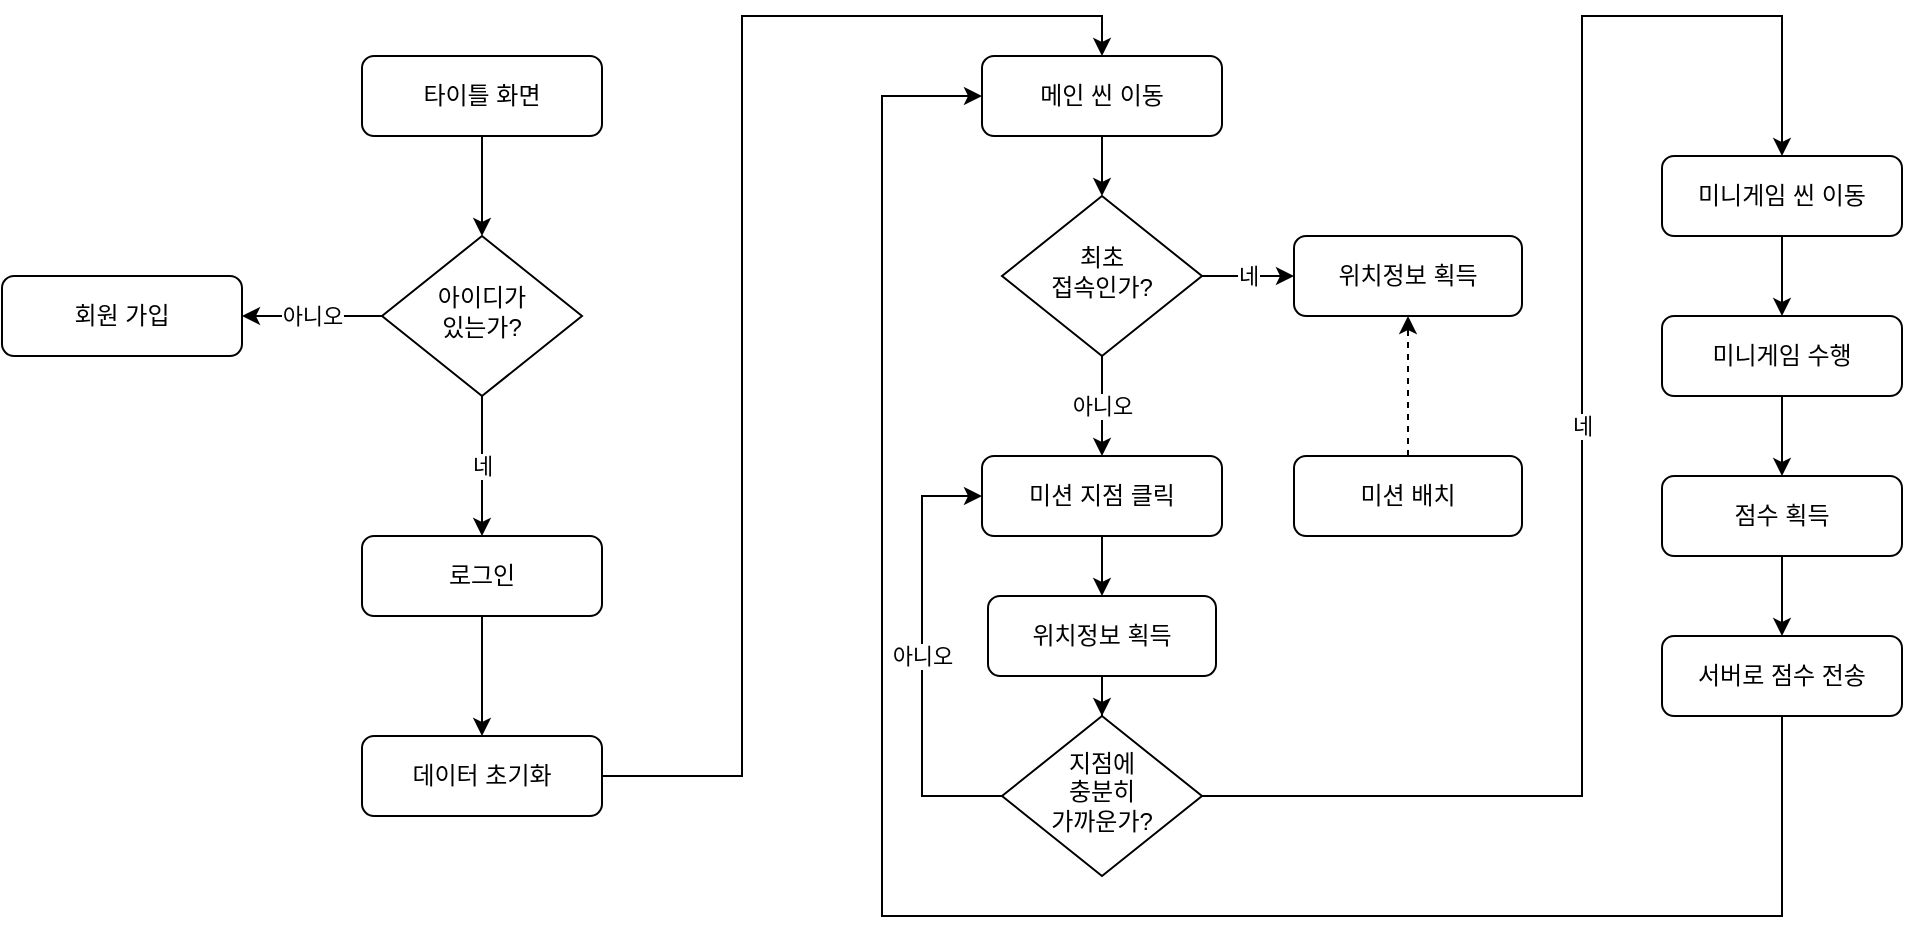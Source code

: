 <mxfile version="20.8.23" type="device"><diagram id="C5RBs43oDa-KdzZeNtuy" name="Page-1"><mxGraphModel dx="2261" dy="764" grid="1" gridSize="10" guides="1" tooltips="1" connect="1" arrows="1" fold="1" page="1" pageScale="1" pageWidth="827" pageHeight="1169" math="0" shadow="0"><root><mxCell id="WIyWlLk6GJQsqaUBKTNV-0"/><mxCell id="WIyWlLk6GJQsqaUBKTNV-1" parent="WIyWlLk6GJQsqaUBKTNV-0"/><mxCell id="o9d16WBS3Szr9IO4wiIO-7" style="edgeStyle=orthogonalEdgeStyle;rounded=0;orthogonalLoop=1;jettySize=auto;html=1;entryX=0.5;entryY=0;entryDx=0;entryDy=0;" edge="1" parent="WIyWlLk6GJQsqaUBKTNV-1" source="WIyWlLk6GJQsqaUBKTNV-3" target="WIyWlLk6GJQsqaUBKTNV-6"><mxGeometry relative="1" as="geometry"/></mxCell><mxCell id="WIyWlLk6GJQsqaUBKTNV-3" value="타이틀 화면" style="rounded=1;whiteSpace=wrap;html=1;fontSize=12;glass=0;strokeWidth=1;shadow=0;" parent="WIyWlLk6GJQsqaUBKTNV-1" vertex="1"><mxGeometry x="160" y="80" width="120" height="40" as="geometry"/></mxCell><mxCell id="o9d16WBS3Szr9IO4wiIO-3" value="네" style="edgeStyle=orthogonalEdgeStyle;rounded=0;orthogonalLoop=1;jettySize=auto;html=1;entryX=0.5;entryY=0;entryDx=0;entryDy=0;" edge="1" parent="WIyWlLk6GJQsqaUBKTNV-1" source="WIyWlLk6GJQsqaUBKTNV-6" target="o9d16WBS3Szr9IO4wiIO-1"><mxGeometry relative="1" as="geometry"/></mxCell><mxCell id="o9d16WBS3Szr9IO4wiIO-18" value="아니오" style="edgeStyle=orthogonalEdgeStyle;rounded=0;orthogonalLoop=1;jettySize=auto;html=1;entryX=1;entryY=0.5;entryDx=0;entryDy=0;" edge="1" parent="WIyWlLk6GJQsqaUBKTNV-1" source="WIyWlLk6GJQsqaUBKTNV-6" target="WIyWlLk6GJQsqaUBKTNV-7"><mxGeometry relative="1" as="geometry"/></mxCell><mxCell id="WIyWlLk6GJQsqaUBKTNV-6" value="아이디가&lt;br&gt;있는가?" style="rhombus;whiteSpace=wrap;html=1;shadow=0;fontFamily=Helvetica;fontSize=12;align=center;strokeWidth=1;spacing=6;spacingTop=-4;" parent="WIyWlLk6GJQsqaUBKTNV-1" vertex="1"><mxGeometry x="170" y="170" width="100" height="80" as="geometry"/></mxCell><mxCell id="WIyWlLk6GJQsqaUBKTNV-7" value="회원 가입" style="rounded=1;whiteSpace=wrap;html=1;fontSize=12;glass=0;strokeWidth=1;shadow=0;" parent="WIyWlLk6GJQsqaUBKTNV-1" vertex="1"><mxGeometry x="-20" y="190" width="120" height="40" as="geometry"/></mxCell><mxCell id="o9d16WBS3Szr9IO4wiIO-10" value="네" style="edgeStyle=orthogonalEdgeStyle;rounded=0;orthogonalLoop=1;jettySize=auto;html=1;entryX=0;entryY=0.5;entryDx=0;entryDy=0;" edge="1" parent="WIyWlLk6GJQsqaUBKTNV-1" source="WIyWlLk6GJQsqaUBKTNV-10" target="WIyWlLk6GJQsqaUBKTNV-12"><mxGeometry relative="1" as="geometry"/></mxCell><mxCell id="o9d16WBS3Szr9IO4wiIO-11" value="아니오" style="edgeStyle=orthogonalEdgeStyle;rounded=0;orthogonalLoop=1;jettySize=auto;html=1;entryX=0.5;entryY=0;entryDx=0;entryDy=0;" edge="1" parent="WIyWlLk6GJQsqaUBKTNV-1" source="WIyWlLk6GJQsqaUBKTNV-10" target="WIyWlLk6GJQsqaUBKTNV-11"><mxGeometry relative="1" as="geometry"/></mxCell><mxCell id="WIyWlLk6GJQsqaUBKTNV-10" value="최초&lt;br&gt;접속인가?" style="rhombus;whiteSpace=wrap;html=1;shadow=0;fontFamily=Helvetica;fontSize=12;align=center;strokeWidth=1;spacing=6;spacingTop=-4;" parent="WIyWlLk6GJQsqaUBKTNV-1" vertex="1"><mxGeometry x="480" y="150" width="100" height="80" as="geometry"/></mxCell><mxCell id="o9d16WBS3Szr9IO4wiIO-34" style="edgeStyle=orthogonalEdgeStyle;rounded=0;orthogonalLoop=1;jettySize=auto;html=1;" edge="1" parent="WIyWlLk6GJQsqaUBKTNV-1" source="WIyWlLk6GJQsqaUBKTNV-11" target="o9d16WBS3Szr9IO4wiIO-38"><mxGeometry relative="1" as="geometry"><mxPoint x="540" y="340" as="targetPoint"/></mxGeometry></mxCell><mxCell id="WIyWlLk6GJQsqaUBKTNV-11" value="미션 지점 클릭" style="rounded=1;whiteSpace=wrap;html=1;fontSize=12;glass=0;strokeWidth=1;shadow=0;" parent="WIyWlLk6GJQsqaUBKTNV-1" vertex="1"><mxGeometry x="470" y="280" width="120" height="40" as="geometry"/></mxCell><mxCell id="WIyWlLk6GJQsqaUBKTNV-12" value="위치정보 획득" style="rounded=1;whiteSpace=wrap;html=1;fontSize=12;glass=0;strokeWidth=1;shadow=0;" parent="WIyWlLk6GJQsqaUBKTNV-1" vertex="1"><mxGeometry x="626" y="170" width="114" height="40" as="geometry"/></mxCell><mxCell id="o9d16WBS3Szr9IO4wiIO-2" style="edgeStyle=orthogonalEdgeStyle;rounded=0;orthogonalLoop=1;jettySize=auto;html=1;entryX=0.5;entryY=0;entryDx=0;entryDy=0;" edge="1" parent="WIyWlLk6GJQsqaUBKTNV-1" source="o9d16WBS3Szr9IO4wiIO-1" target="o9d16WBS3Szr9IO4wiIO-15"><mxGeometry relative="1" as="geometry"><mxPoint x="230" y="380" as="targetPoint"/></mxGeometry></mxCell><mxCell id="o9d16WBS3Szr9IO4wiIO-1" value="로그인" style="rounded=1;whiteSpace=wrap;html=1;fontSize=12;glass=0;strokeWidth=1;shadow=0;" vertex="1" parent="WIyWlLk6GJQsqaUBKTNV-1"><mxGeometry x="160" y="320" width="120" height="40" as="geometry"/></mxCell><mxCell id="o9d16WBS3Szr9IO4wiIO-19" style="edgeStyle=orthogonalEdgeStyle;rounded=0;orthogonalLoop=1;jettySize=auto;html=1;entryX=0.5;entryY=0;entryDx=0;entryDy=0;" edge="1" parent="WIyWlLk6GJQsqaUBKTNV-1" source="o9d16WBS3Szr9IO4wiIO-8" target="WIyWlLk6GJQsqaUBKTNV-10"><mxGeometry relative="1" as="geometry"/></mxCell><mxCell id="o9d16WBS3Szr9IO4wiIO-8" value="메인 씬 이동" style="rounded=1;whiteSpace=wrap;html=1;fontSize=12;glass=0;strokeWidth=1;shadow=0;" vertex="1" parent="WIyWlLk6GJQsqaUBKTNV-1"><mxGeometry x="470" y="80" width="120" height="40" as="geometry"/></mxCell><mxCell id="o9d16WBS3Szr9IO4wiIO-13" style="edgeStyle=orthogonalEdgeStyle;rounded=0;orthogonalLoop=1;jettySize=auto;html=1;dashed=1;" edge="1" parent="WIyWlLk6GJQsqaUBKTNV-1" source="o9d16WBS3Szr9IO4wiIO-12" target="WIyWlLk6GJQsqaUBKTNV-12"><mxGeometry relative="1" as="geometry"/></mxCell><mxCell id="o9d16WBS3Szr9IO4wiIO-12" value="미션 배치" style="rounded=1;whiteSpace=wrap;html=1;fontSize=12;glass=0;strokeWidth=1;shadow=0;" vertex="1" parent="WIyWlLk6GJQsqaUBKTNV-1"><mxGeometry x="626" y="280" width="114" height="40" as="geometry"/></mxCell><mxCell id="o9d16WBS3Szr9IO4wiIO-17" style="edgeStyle=orthogonalEdgeStyle;rounded=0;orthogonalLoop=1;jettySize=auto;html=1;entryX=0.5;entryY=0;entryDx=0;entryDy=0;" edge="1" parent="WIyWlLk6GJQsqaUBKTNV-1" source="o9d16WBS3Szr9IO4wiIO-15" target="o9d16WBS3Szr9IO4wiIO-8"><mxGeometry relative="1" as="geometry"><mxPoint x="460" y="60" as="targetPoint"/><Array as="points"><mxPoint x="350" y="440"/><mxPoint x="350" y="60"/><mxPoint x="530" y="60"/></Array></mxGeometry></mxCell><mxCell id="o9d16WBS3Szr9IO4wiIO-15" value="데이터 초기화" style="rounded=1;whiteSpace=wrap;html=1;fontSize=12;glass=0;strokeWidth=1;shadow=0;" vertex="1" parent="WIyWlLk6GJQsqaUBKTNV-1"><mxGeometry x="160" y="420" width="120" height="40" as="geometry"/></mxCell><mxCell id="o9d16WBS3Szr9IO4wiIO-24" style="edgeStyle=orthogonalEdgeStyle;rounded=0;orthogonalLoop=1;jettySize=auto;html=1;" edge="1" parent="WIyWlLk6GJQsqaUBKTNV-1" source="o9d16WBS3Szr9IO4wiIO-21" target="o9d16WBS3Szr9IO4wiIO-22"><mxGeometry relative="1" as="geometry"/></mxCell><mxCell id="o9d16WBS3Szr9IO4wiIO-21" value="미니게임 씬 이동" style="rounded=1;whiteSpace=wrap;html=1;fontSize=12;glass=0;strokeWidth=1;shadow=0;" vertex="1" parent="WIyWlLk6GJQsqaUBKTNV-1"><mxGeometry x="810" y="130" width="120" height="40" as="geometry"/></mxCell><mxCell id="o9d16WBS3Szr9IO4wiIO-26" style="edgeStyle=orthogonalEdgeStyle;rounded=0;orthogonalLoop=1;jettySize=auto;html=1;" edge="1" parent="WIyWlLk6GJQsqaUBKTNV-1" source="o9d16WBS3Szr9IO4wiIO-22" target="o9d16WBS3Szr9IO4wiIO-25"><mxGeometry relative="1" as="geometry"/></mxCell><mxCell id="o9d16WBS3Szr9IO4wiIO-22" value="미니게임 수행" style="rounded=1;whiteSpace=wrap;html=1;fontSize=12;glass=0;strokeWidth=1;shadow=0;" vertex="1" parent="WIyWlLk6GJQsqaUBKTNV-1"><mxGeometry x="810" y="210" width="120" height="40" as="geometry"/></mxCell><mxCell id="o9d16WBS3Szr9IO4wiIO-37" style="edgeStyle=orthogonalEdgeStyle;rounded=0;orthogonalLoop=1;jettySize=auto;html=1;entryX=0.5;entryY=0;entryDx=0;entryDy=0;" edge="1" parent="WIyWlLk6GJQsqaUBKTNV-1" source="o9d16WBS3Szr9IO4wiIO-25" target="o9d16WBS3Szr9IO4wiIO-27"><mxGeometry relative="1" as="geometry"/></mxCell><mxCell id="o9d16WBS3Szr9IO4wiIO-25" value="점수 획득" style="rounded=1;whiteSpace=wrap;html=1;fontSize=12;glass=0;strokeWidth=1;shadow=0;" vertex="1" parent="WIyWlLk6GJQsqaUBKTNV-1"><mxGeometry x="810" y="290" width="120" height="40" as="geometry"/></mxCell><mxCell id="o9d16WBS3Szr9IO4wiIO-29" style="edgeStyle=orthogonalEdgeStyle;rounded=0;orthogonalLoop=1;jettySize=auto;html=1;entryX=0;entryY=0.5;entryDx=0;entryDy=0;" edge="1" parent="WIyWlLk6GJQsqaUBKTNV-1" source="o9d16WBS3Szr9IO4wiIO-27" target="o9d16WBS3Szr9IO4wiIO-8"><mxGeometry relative="1" as="geometry"><Array as="points"><mxPoint x="870" y="510"/><mxPoint x="420" y="510"/><mxPoint x="420" y="100"/></Array></mxGeometry></mxCell><mxCell id="o9d16WBS3Szr9IO4wiIO-27" value="서버로 점수 전송" style="rounded=1;whiteSpace=wrap;html=1;fontSize=12;glass=0;strokeWidth=1;shadow=0;" vertex="1" parent="WIyWlLk6GJQsqaUBKTNV-1"><mxGeometry x="810" y="370" width="120" height="40" as="geometry"/></mxCell><mxCell id="o9d16WBS3Szr9IO4wiIO-32" value="아니오" style="edgeStyle=orthogonalEdgeStyle;rounded=0;orthogonalLoop=1;jettySize=auto;html=1;entryX=0;entryY=0.5;entryDx=0;entryDy=0;exitX=0;exitY=0.5;exitDx=0;exitDy=0;" edge="1" parent="WIyWlLk6GJQsqaUBKTNV-1" source="o9d16WBS3Szr9IO4wiIO-30" target="WIyWlLk6GJQsqaUBKTNV-11"><mxGeometry relative="1" as="geometry"><Array as="points"><mxPoint x="440" y="450"/><mxPoint x="440" y="300"/></Array></mxGeometry></mxCell><mxCell id="o9d16WBS3Szr9IO4wiIO-35" value="네" style="edgeStyle=orthogonalEdgeStyle;rounded=0;orthogonalLoop=1;jettySize=auto;html=1;entryX=0.5;entryY=0;entryDx=0;entryDy=0;exitX=1;exitY=0.5;exitDx=0;exitDy=0;" edge="1" parent="WIyWlLk6GJQsqaUBKTNV-1" source="o9d16WBS3Szr9IO4wiIO-30" target="o9d16WBS3Szr9IO4wiIO-21"><mxGeometry relative="1" as="geometry"><Array as="points"><mxPoint x="770" y="450"/><mxPoint x="770" y="60"/><mxPoint x="870" y="60"/></Array></mxGeometry></mxCell><mxCell id="o9d16WBS3Szr9IO4wiIO-30" value="지점에&lt;br&gt;충분히&lt;br&gt;가까운가?" style="rhombus;whiteSpace=wrap;html=1;shadow=0;fontFamily=Helvetica;fontSize=12;align=center;strokeWidth=1;spacing=6;spacingTop=-4;" vertex="1" parent="WIyWlLk6GJQsqaUBKTNV-1"><mxGeometry x="480" y="410" width="100" height="80" as="geometry"/></mxCell><mxCell id="o9d16WBS3Szr9IO4wiIO-40" style="edgeStyle=orthogonalEdgeStyle;rounded=0;orthogonalLoop=1;jettySize=auto;html=1;" edge="1" parent="WIyWlLk6GJQsqaUBKTNV-1" source="o9d16WBS3Szr9IO4wiIO-38" target="o9d16WBS3Szr9IO4wiIO-30"><mxGeometry relative="1" as="geometry"/></mxCell><mxCell id="o9d16WBS3Szr9IO4wiIO-38" value="위치정보 획득" style="rounded=1;whiteSpace=wrap;html=1;fontSize=12;glass=0;strokeWidth=1;shadow=0;" vertex="1" parent="WIyWlLk6GJQsqaUBKTNV-1"><mxGeometry x="473" y="350" width="114" height="40" as="geometry"/></mxCell></root></mxGraphModel></diagram></mxfile>